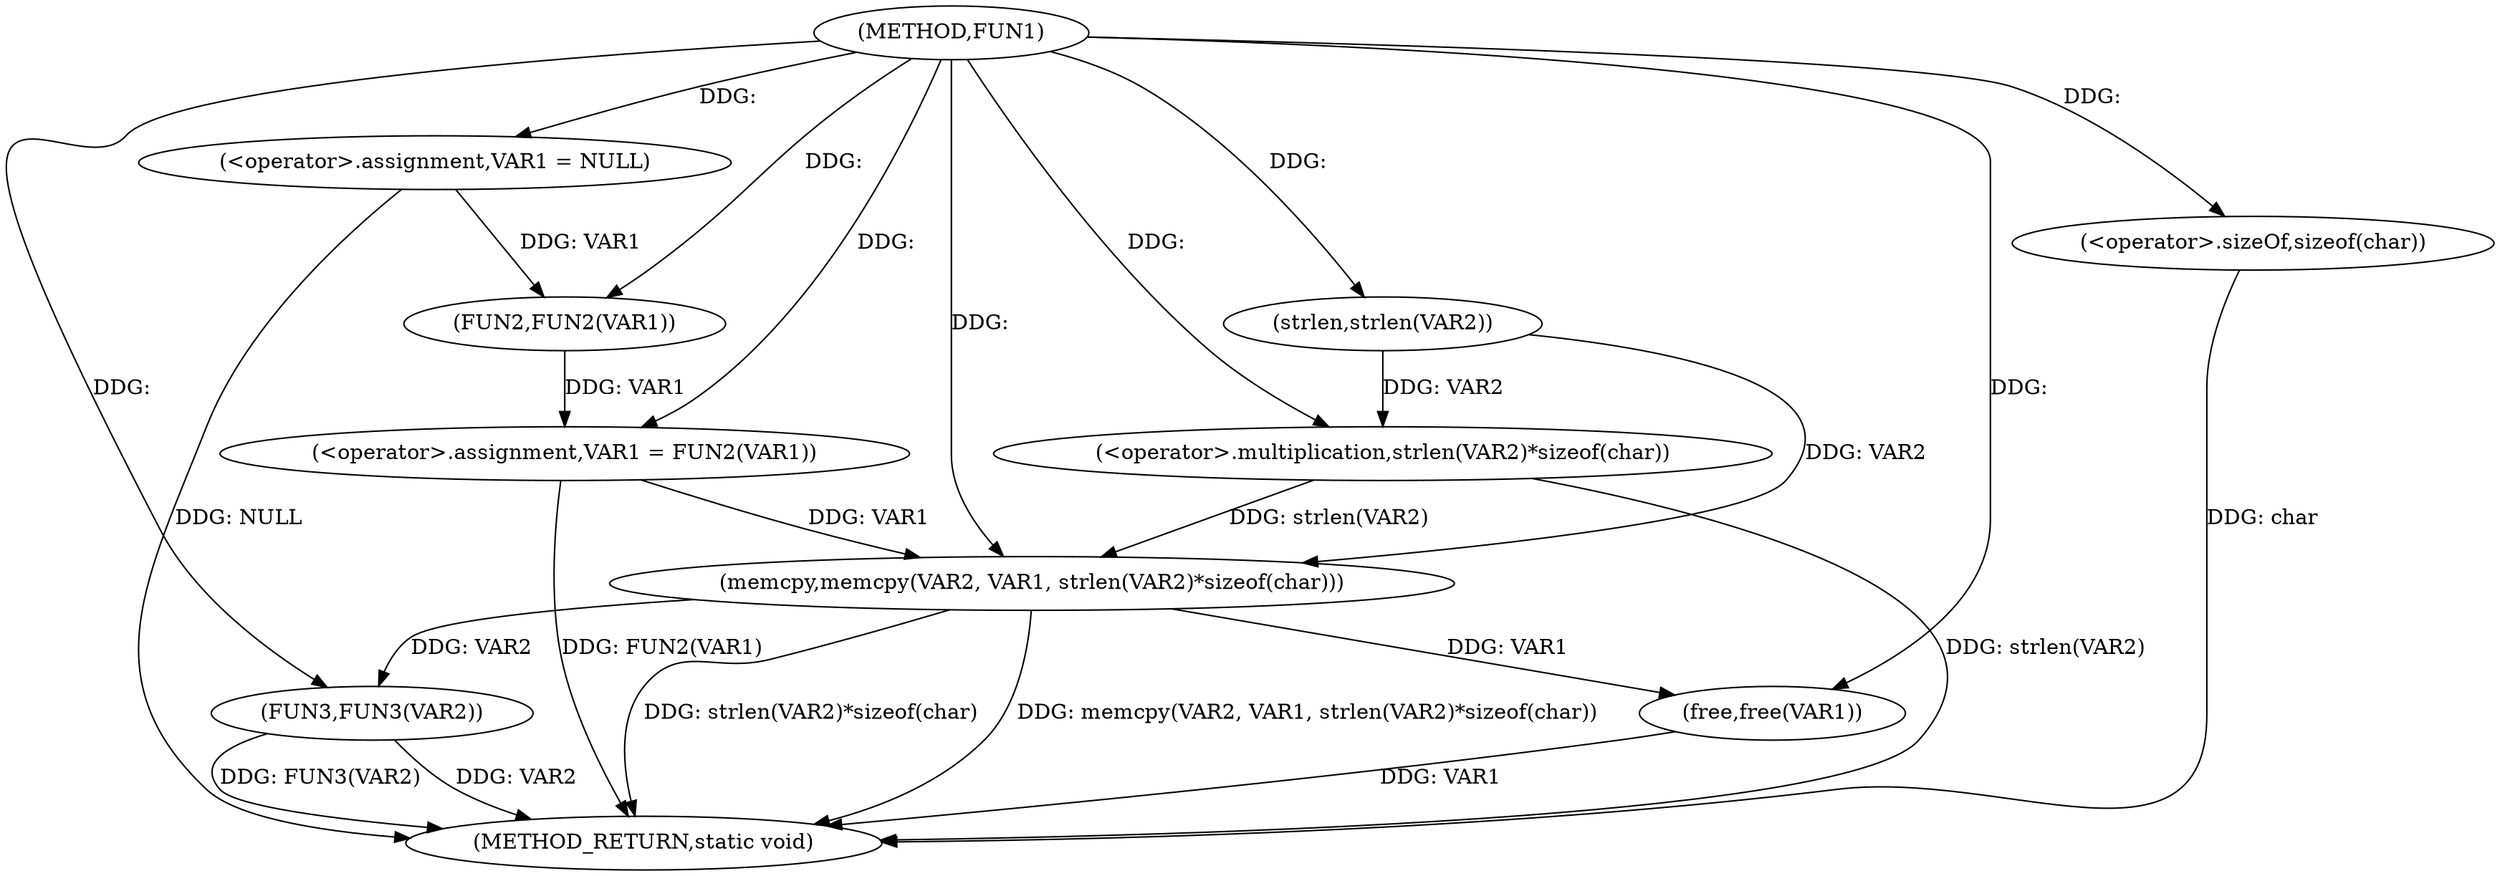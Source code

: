 digraph FUN1 {  
"1000100" [label = "(METHOD,FUN1)" ]
"1000124" [label = "(METHOD_RETURN,static void)" ]
"1000103" [label = "(<operator>.assignment,VAR1 = NULL)" ]
"1000106" [label = "(<operator>.assignment,VAR1 = FUN2(VAR1))" ]
"1000108" [label = "(FUN2,FUN2(VAR1))" ]
"1000112" [label = "(memcpy,memcpy(VAR2, VAR1, strlen(VAR2)*sizeof(char)))" ]
"1000115" [label = "(<operator>.multiplication,strlen(VAR2)*sizeof(char))" ]
"1000116" [label = "(strlen,strlen(VAR2))" ]
"1000118" [label = "(<operator>.sizeOf,sizeof(char))" ]
"1000120" [label = "(FUN3,FUN3(VAR2))" ]
"1000122" [label = "(free,free(VAR1))" ]
  "1000106" -> "1000124"  [ label = "DDG: FUN2(VAR1)"] 
  "1000103" -> "1000124"  [ label = "DDG: NULL"] 
  "1000122" -> "1000124"  [ label = "DDG: VAR1"] 
  "1000112" -> "1000124"  [ label = "DDG: memcpy(VAR2, VAR1, strlen(VAR2)*sizeof(char))"] 
  "1000120" -> "1000124"  [ label = "DDG: FUN3(VAR2)"] 
  "1000118" -> "1000124"  [ label = "DDG: char"] 
  "1000115" -> "1000124"  [ label = "DDG: strlen(VAR2)"] 
  "1000112" -> "1000124"  [ label = "DDG: strlen(VAR2)*sizeof(char)"] 
  "1000120" -> "1000124"  [ label = "DDG: VAR2"] 
  "1000100" -> "1000103"  [ label = "DDG: "] 
  "1000108" -> "1000106"  [ label = "DDG: VAR1"] 
  "1000100" -> "1000106"  [ label = "DDG: "] 
  "1000103" -> "1000108"  [ label = "DDG: VAR1"] 
  "1000100" -> "1000108"  [ label = "DDG: "] 
  "1000116" -> "1000112"  [ label = "DDG: VAR2"] 
  "1000100" -> "1000112"  [ label = "DDG: "] 
  "1000106" -> "1000112"  [ label = "DDG: VAR1"] 
  "1000115" -> "1000112"  [ label = "DDG: strlen(VAR2)"] 
  "1000116" -> "1000115"  [ label = "DDG: VAR2"] 
  "1000100" -> "1000116"  [ label = "DDG: "] 
  "1000100" -> "1000115"  [ label = "DDG: "] 
  "1000100" -> "1000118"  [ label = "DDG: "] 
  "1000112" -> "1000120"  [ label = "DDG: VAR2"] 
  "1000100" -> "1000120"  [ label = "DDG: "] 
  "1000112" -> "1000122"  [ label = "DDG: VAR1"] 
  "1000100" -> "1000122"  [ label = "DDG: "] 
}
